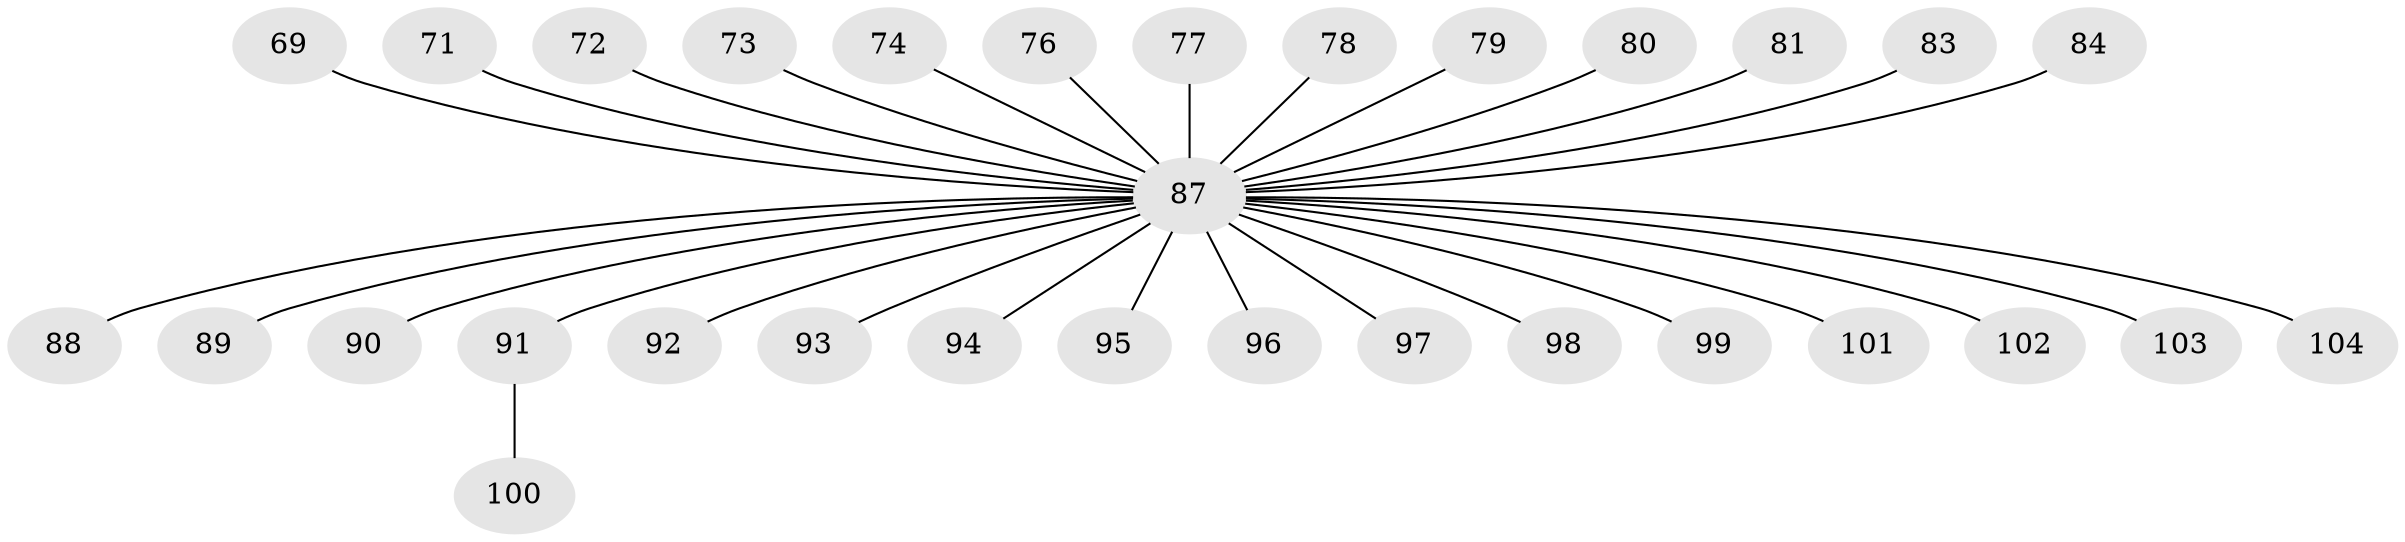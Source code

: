 // original degree distribution, {8: 0.019230769230769232, 2: 0.25961538461538464, 3: 0.08653846153846154, 5: 0.038461538461538464, 6: 0.028846153846153848, 4: 0.038461538461538464, 1: 0.5288461538461539}
// Generated by graph-tools (version 1.1) at 2025/56/03/04/25 21:56:29]
// undirected, 31 vertices, 30 edges
graph export_dot {
graph [start="1"]
  node [color=gray90,style=filled];
  69;
  71;
  72;
  73;
  74;
  76;
  77;
  78;
  79;
  80 [super="+37"];
  81;
  83;
  84;
  87 [super="+86+68"];
  88;
  89;
  90;
  91 [super="+52"];
  92;
  93;
  94;
  95;
  96;
  97;
  98;
  99;
  100;
  101;
  102;
  103;
  104;
  69 -- 87;
  71 -- 87;
  72 -- 87;
  73 -- 87;
  74 -- 87;
  76 -- 87;
  77 -- 87;
  78 -- 87;
  79 -- 87;
  80 -- 87;
  81 -- 87;
  83 -- 87;
  84 -- 87;
  87 -- 104;
  87 -- 88;
  87 -- 89;
  87 -- 90;
  87 -- 91;
  87 -- 92;
  87 -- 93;
  87 -- 94;
  87 -- 95;
  87 -- 96;
  87 -- 97;
  87 -- 98;
  87 -- 99;
  87 -- 101;
  87 -- 102;
  87 -- 103;
  91 -- 100;
}

